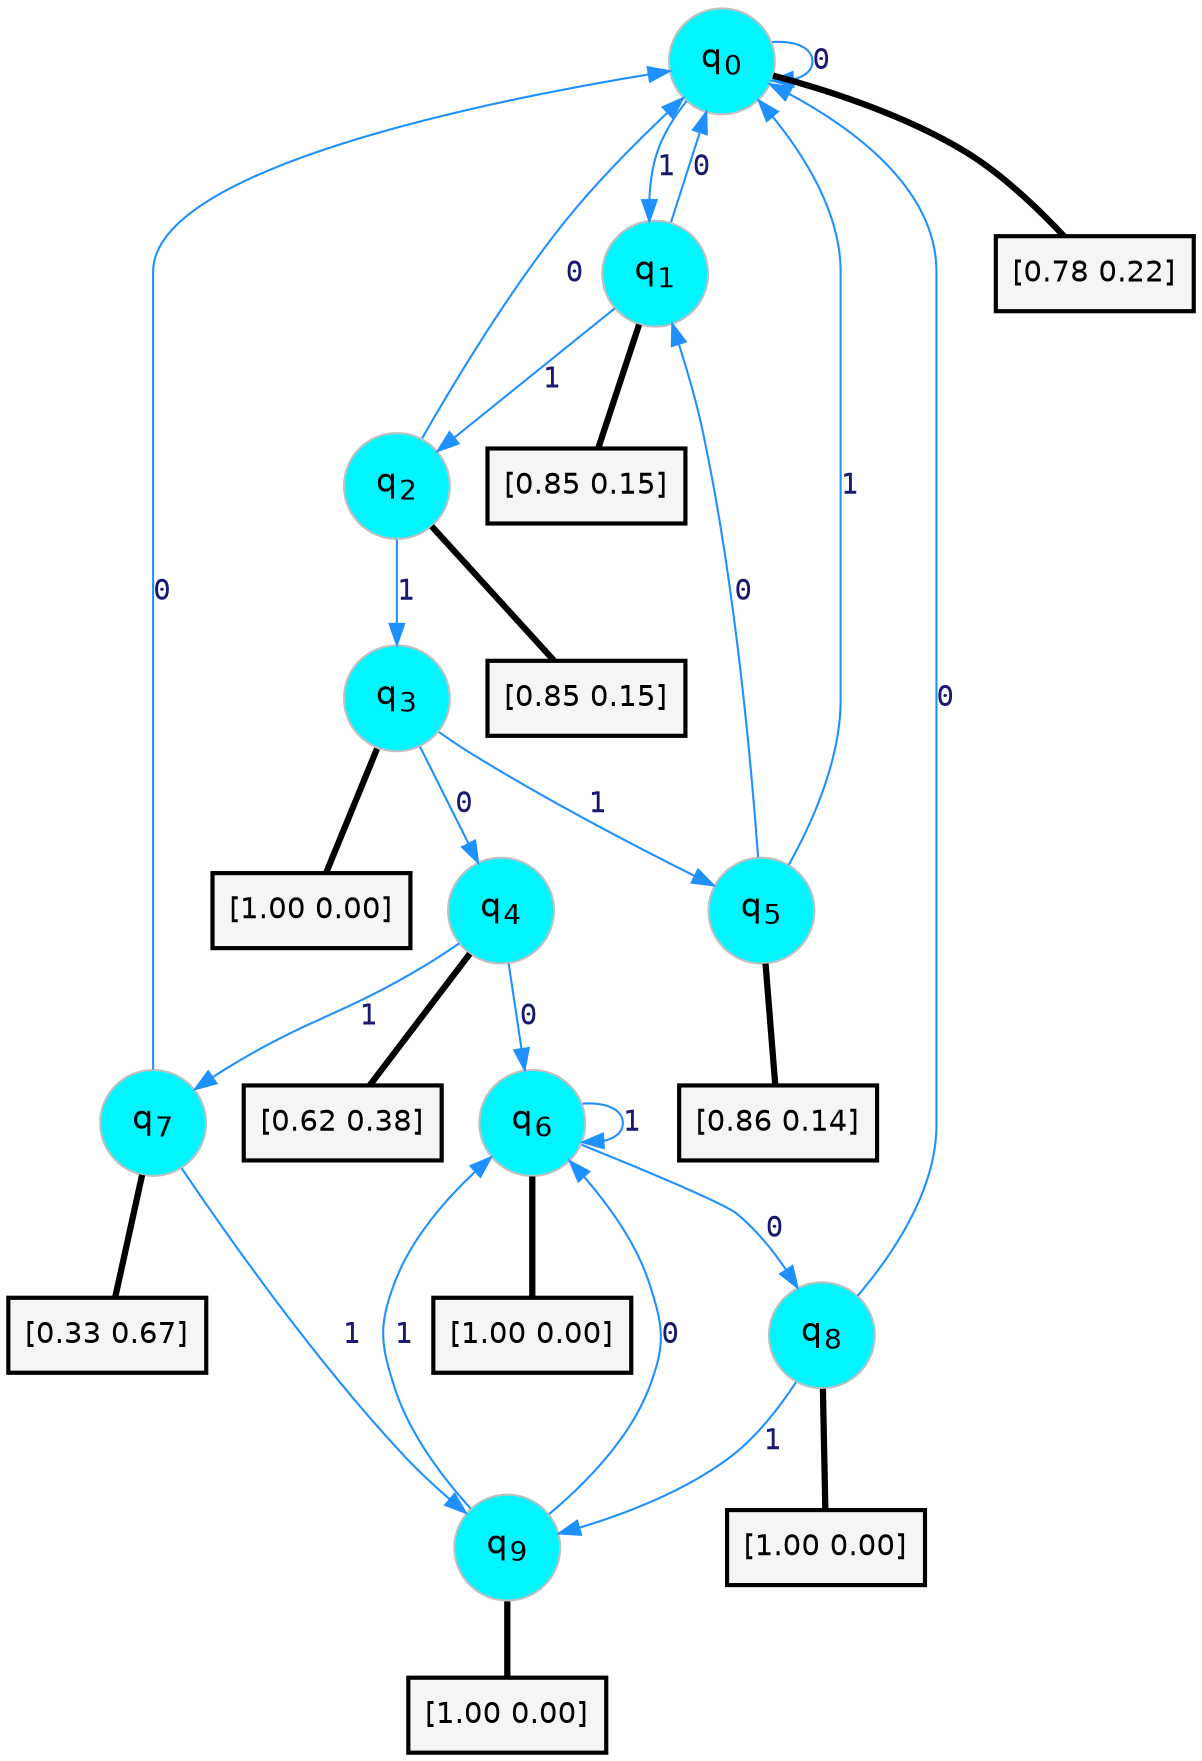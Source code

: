 digraph G {
graph [
bgcolor=transparent, dpi=300, rankdir=TD, size="40,25"];
node [
color=gray, fillcolor=turquoise1, fontcolor=black, fontname=Helvetica, fontsize=16, fontweight=bold, shape=circle, style=filled];
edge [
arrowsize=1, color=dodgerblue1, fontcolor=midnightblue, fontname=courier, fontweight=bold, penwidth=1, style=solid, weight=20];
0[label=<q<SUB>0</SUB>>];
1[label=<q<SUB>1</SUB>>];
2[label=<q<SUB>2</SUB>>];
3[label=<q<SUB>3</SUB>>];
4[label=<q<SUB>4</SUB>>];
5[label=<q<SUB>5</SUB>>];
6[label=<q<SUB>6</SUB>>];
7[label=<q<SUB>7</SUB>>];
8[label=<q<SUB>8</SUB>>];
9[label=<q<SUB>9</SUB>>];
10[label="[0.78 0.22]", shape=box,fontcolor=black, fontname=Helvetica, fontsize=14, penwidth=2, fillcolor=whitesmoke,color=black];
11[label="[0.85 0.15]", shape=box,fontcolor=black, fontname=Helvetica, fontsize=14, penwidth=2, fillcolor=whitesmoke,color=black];
12[label="[0.85 0.15]", shape=box,fontcolor=black, fontname=Helvetica, fontsize=14, penwidth=2, fillcolor=whitesmoke,color=black];
13[label="[1.00 0.00]", shape=box,fontcolor=black, fontname=Helvetica, fontsize=14, penwidth=2, fillcolor=whitesmoke,color=black];
14[label="[0.62 0.38]", shape=box,fontcolor=black, fontname=Helvetica, fontsize=14, penwidth=2, fillcolor=whitesmoke,color=black];
15[label="[0.86 0.14]", shape=box,fontcolor=black, fontname=Helvetica, fontsize=14, penwidth=2, fillcolor=whitesmoke,color=black];
16[label="[1.00 0.00]", shape=box,fontcolor=black, fontname=Helvetica, fontsize=14, penwidth=2, fillcolor=whitesmoke,color=black];
17[label="[0.33 0.67]", shape=box,fontcolor=black, fontname=Helvetica, fontsize=14, penwidth=2, fillcolor=whitesmoke,color=black];
18[label="[1.00 0.00]", shape=box,fontcolor=black, fontname=Helvetica, fontsize=14, penwidth=2, fillcolor=whitesmoke,color=black];
19[label="[1.00 0.00]", shape=box,fontcolor=black, fontname=Helvetica, fontsize=14, penwidth=2, fillcolor=whitesmoke,color=black];
0->0 [label=0];
0->1 [label=1];
0->10 [arrowhead=none, penwidth=3,color=black];
1->0 [label=0];
1->2 [label=1];
1->11 [arrowhead=none, penwidth=3,color=black];
2->0 [label=0];
2->3 [label=1];
2->12 [arrowhead=none, penwidth=3,color=black];
3->4 [label=0];
3->5 [label=1];
3->13 [arrowhead=none, penwidth=3,color=black];
4->6 [label=0];
4->7 [label=1];
4->14 [arrowhead=none, penwidth=3,color=black];
5->1 [label=0];
5->0 [label=1];
5->15 [arrowhead=none, penwidth=3,color=black];
6->8 [label=0];
6->6 [label=1];
6->16 [arrowhead=none, penwidth=3,color=black];
7->0 [label=0];
7->9 [label=1];
7->17 [arrowhead=none, penwidth=3,color=black];
8->0 [label=0];
8->9 [label=1];
8->18 [arrowhead=none, penwidth=3,color=black];
9->6 [label=0];
9->6 [label=1];
9->19 [arrowhead=none, penwidth=3,color=black];
}
